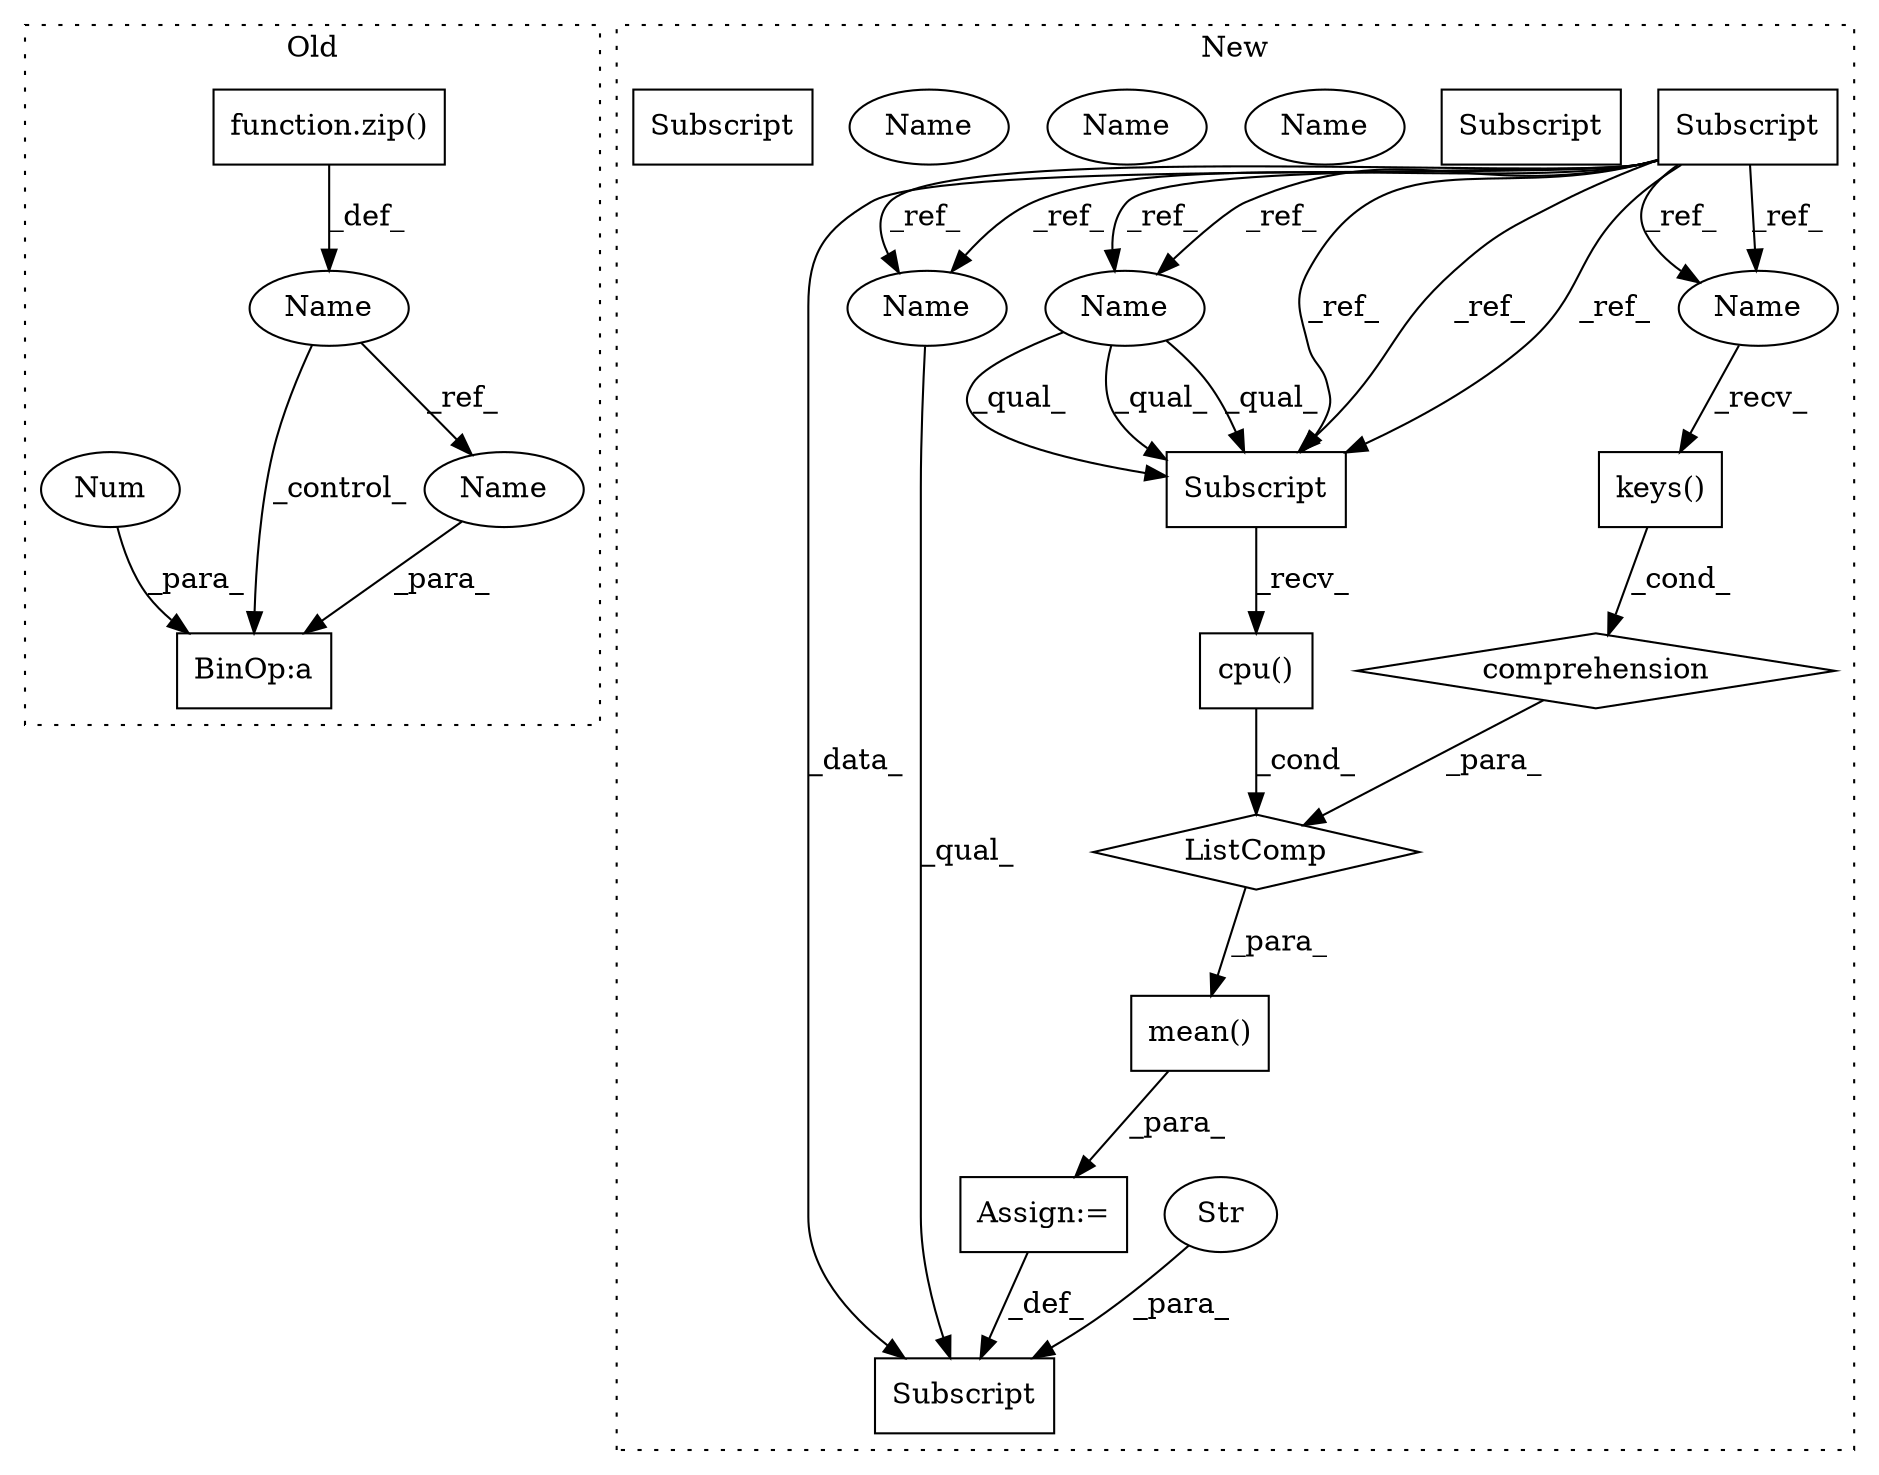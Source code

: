 digraph G {
subgraph cluster0 {
1 [label="function.zip()" a="75" s="4982,5005" l="4,1" shape="box"];
4 [label="BinOp:a" a="82" s="5128" l="3" shape="box"];
5 [label="Num" a="76" s="5131" l="1" shape="ellipse"];
11 [label="Name" a="87" s="4974" l="4" shape="ellipse"];
15 [label="Name" a="87" s="5124" l="4" shape="ellipse"];
label = "Old";
style="dotted";
}
subgraph cluster1 {
2 [label="mean()" a="75" s="3861,3915" l="8,1" shape="box"];
3 [label="Assign:=" a="68" s="3858" l="3" shape="box"];
6 [label="Subscript" a="63" s="3842,0" l="16,0" shape="box"];
7 [label="Str" a="66" s="3852" l="5" shape="ellipse"];
8 [label="Subscript" a="63" s="3618,0" l="37,0" shape="box"];
9 [label="ListComp" a="106" s="3869" l="46" shape="diamond"];
10 [label="Subscript" a="63" s="3870,0" l="12,0" shape="box"];
12 [label="keys()" a="75" s="3898" l="16" shape="box"];
13 [label="comprehension" a="45" s="3889" l="3" shape="diamond"];
14 [label="cpu()" a="75" s="3870" l="18" shape="box"];
16 [label="Name" a="87" s="3870" l="9" shape="ellipse"];
17 [label="Name" a="87" s="3898" l="9" shape="ellipse"];
18 [label="Name" a="87" s="3842" l="9" shape="ellipse"];
19 [label="Subscript" a="63" s="3870,0" l="12,0" shape="box"];
20 [label="Name" a="87" s="3842" l="9" shape="ellipse"];
21 [label="Name" a="87" s="3870" l="9" shape="ellipse"];
22 [label="Subscript" a="63" s="3870,0" l="12,0" shape="box"];
23 [label="Name" a="87" s="3898" l="9" shape="ellipse"];
label = "New";
style="dotted";
}
1 -> 11 [label="_def_"];
2 -> 3 [label="_para_"];
3 -> 6 [label="_def_"];
5 -> 4 [label="_para_"];
7 -> 6 [label="_para_"];
8 -> 21 [label="_ref_"];
8 -> 22 [label="_ref_"];
8 -> 23 [label="_ref_"];
8 -> 21 [label="_ref_"];
8 -> 6 [label="_data_"];
8 -> 20 [label="_ref_"];
8 -> 20 [label="_ref_"];
8 -> 23 [label="_ref_"];
8 -> 22 [label="_ref_"];
8 -> 22 [label="_ref_"];
9 -> 2 [label="_para_"];
11 -> 4 [label="_control_"];
11 -> 15 [label="_ref_"];
12 -> 13 [label="_cond_"];
13 -> 9 [label="_para_"];
14 -> 9 [label="_cond_"];
15 -> 4 [label="_para_"];
20 -> 6 [label="_qual_"];
21 -> 22 [label="_qual_"];
21 -> 22 [label="_qual_"];
21 -> 22 [label="_qual_"];
22 -> 14 [label="_recv_"];
23 -> 12 [label="_recv_"];
}